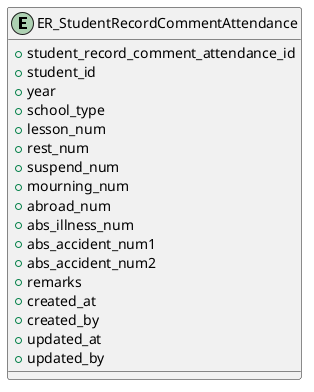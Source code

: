 @startuml

entity "ER_StudentRecordCommentAttendance"{
    + student_record_comment_attendance_id
    + student_id
    + year
    + school_type
    + lesson_num
    + rest_num
    + suspend_num
    + mourning_num
    + abroad_num
    + abs_illness_num
    + abs_accident_num1
    + abs_accident_num2
    + remarks
    + created_at
    + created_by
    + updated_at
    + updated_by
}

@enduml
